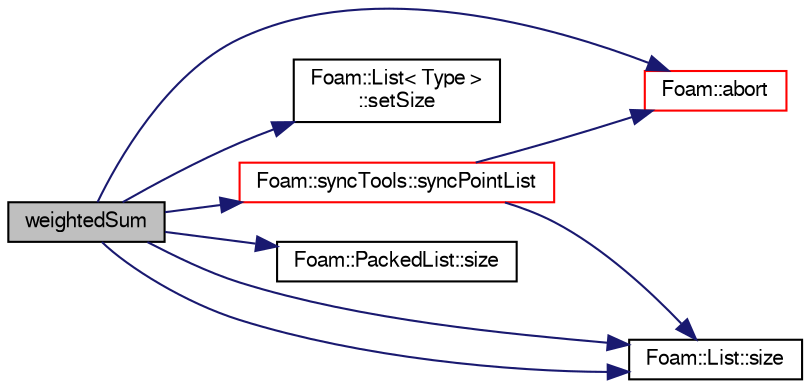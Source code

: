 digraph "weightedSum"
{
  bgcolor="transparent";
  edge [fontname="FreeSans",fontsize="10",labelfontname="FreeSans",labelfontsize="10"];
  node [fontname="FreeSans",fontsize="10",shape=record];
  rankdir="LR";
  Node2835 [label="weightedSum",height=0.2,width=0.4,color="black", fillcolor="grey75", style="filled", fontcolor="black"];
  Node2835 -> Node2836 [color="midnightblue",fontsize="10",style="solid",fontname="FreeSans"];
  Node2836 [label="Foam::abort",height=0.2,width=0.4,color="red",URL="$a21124.html#a447107a607d03e417307c203fa5fb44b"];
  Node2835 -> Node2879 [color="midnightblue",fontsize="10",style="solid",fontname="FreeSans"];
  Node2879 [label="Foam::List\< Type \>\l::setSize",height=0.2,width=0.4,color="black",URL="$a25694.html#aedb985ffeaf1bdbfeccc2a8730405703",tooltip="Reset size of List. "];
  Node2835 -> Node2880 [color="midnightblue",fontsize="10",style="solid",fontname="FreeSans"];
  Node2880 [label="Foam::List::size",height=0.2,width=0.4,color="black",URL="$a25694.html#a8a5f6fa29bd4b500caf186f60245b384",tooltip="Override size to be inconsistent with allocated storage. "];
  Node2835 -> Node2880 [color="midnightblue",fontsize="10",style="solid",fontname="FreeSans"];
  Node2835 -> Node2881 [color="midnightblue",fontsize="10",style="solid",fontname="FreeSans"];
  Node2881 [label="Foam::PackedList::size",height=0.2,width=0.4,color="black",URL="$a25938.html#a47b3bf30da1eb3ab8076b5fbe00e0494",tooltip="Number of entries. "];
  Node2835 -> Node2882 [color="midnightblue",fontsize="10",style="solid",fontname="FreeSans"];
  Node2882 [label="Foam::syncTools::syncPointList",height=0.2,width=0.4,color="red",URL="$a27502.html#a197ed77a9101bdfb37253bd3f507c017",tooltip="Synchronize values on all mesh points. "];
  Node2882 -> Node2880 [color="midnightblue",fontsize="10",style="solid",fontname="FreeSans"];
  Node2882 -> Node2836 [color="midnightblue",fontsize="10",style="solid",fontname="FreeSans"];
}

